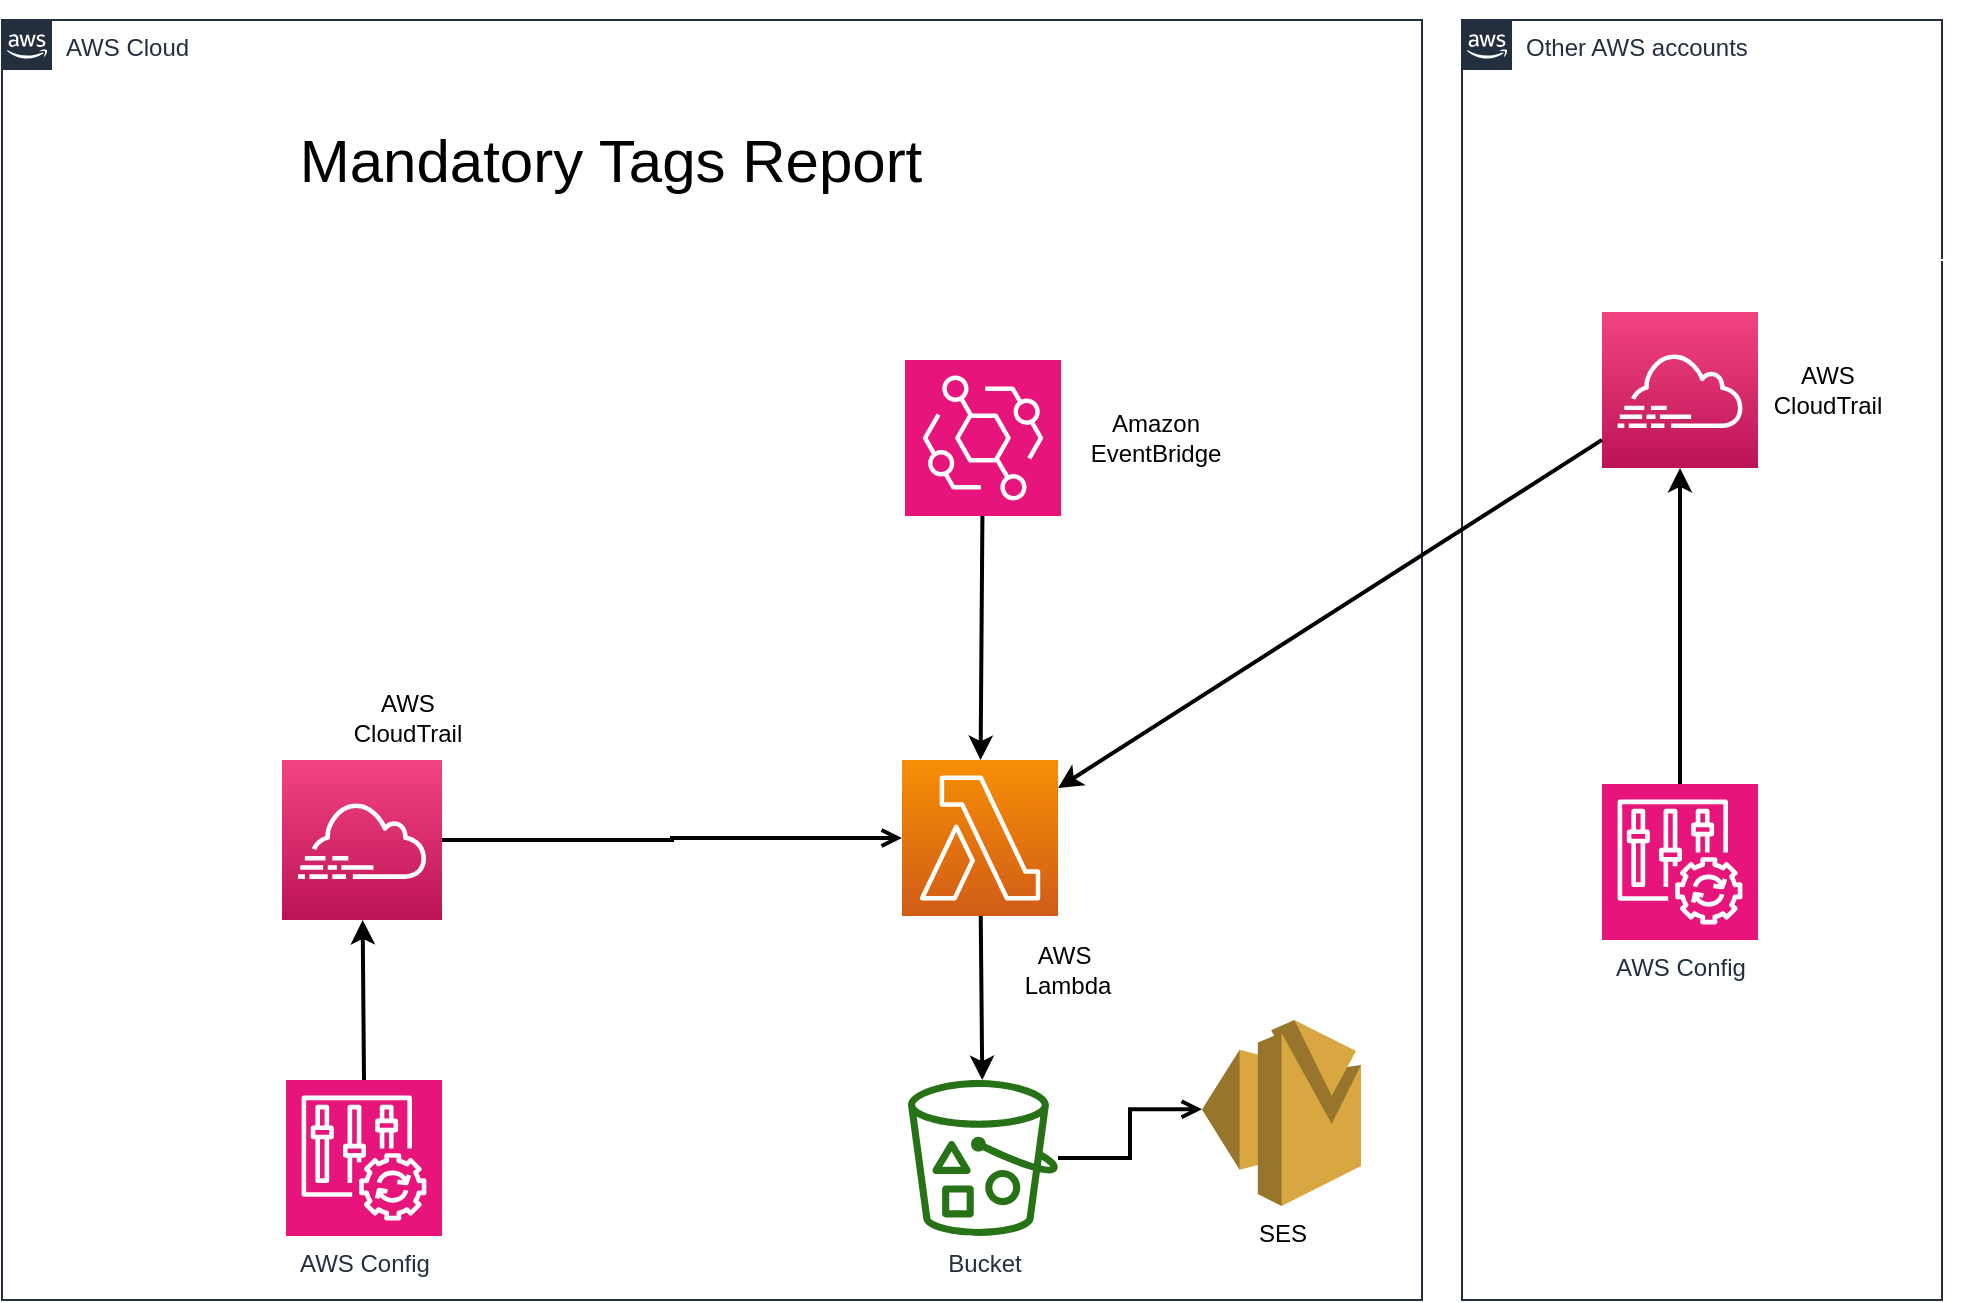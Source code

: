 <mxfile version="22.0.4" type="github">
  <diagram id="Ht1M8jgEwFfnCIfOTk4-" name="Page-1">
    <mxGraphModel dx="1300" dy="750" grid="1" gridSize="10" guides="1" tooltips="1" connect="1" arrows="1" fold="1" page="1" pageScale="1" pageWidth="1169" pageHeight="827" math="0" shadow="0">
      <root>
        <mxCell id="0" />
        <mxCell id="1" parent="0" />
        <mxCell id="UEzPUAAOIrF-is8g5C7q-74" value="AWS Cloud" style="points=[[0,0],[0.25,0],[0.5,0],[0.75,0],[1,0],[1,0.25],[1,0.5],[1,0.75],[1,1],[0.75,1],[0.5,1],[0.25,1],[0,1],[0,0.75],[0,0.5],[0,0.25]];outlineConnect=0;gradientColor=none;html=1;whiteSpace=wrap;fontSize=12;fontStyle=0;shape=mxgraph.aws4.group;grIcon=mxgraph.aws4.group_aws_cloud_alt;strokeColor=#232F3E;fillColor=none;verticalAlign=top;align=left;spacingLeft=30;fontColor=#232F3E;dashed=0;labelBackgroundColor=#ffffff;container=1;pointerEvents=0;collapsible=0;recursiveResize=0;" parent="1" vertex="1">
          <mxGeometry x="70" y="80" width="710" height="640" as="geometry" />
        </mxCell>
        <mxCell id="UEzPUAAOIrF-is8g5C7q-107" value="" style="rounded=0;whiteSpace=wrap;html=1;labelBackgroundColor=none;fillColor=none;dashed=1;container=0;pointerEvents=0;collapsible=0;recursiveResize=0;strokeColor=#FFFFFF;" parent="UEzPUAAOIrF-is8g5C7q-74" vertex="1">
          <mxGeometry x="170" y="60" width="210" height="548" as="geometry" />
        </mxCell>
        <mxCell id="UEzPUAAOIrF-is8g5C7q-77" value="Bucket" style="outlineConnect=0;fontColor=#232F3E;gradientColor=none;fillColor=#277116;strokeColor=none;dashed=0;verticalLabelPosition=bottom;verticalAlign=top;align=center;html=1;fontSize=12;fontStyle=0;aspect=fixed;pointerEvents=1;shape=mxgraph.aws4.bucket_with_objects;labelBackgroundColor=#ffffff;" parent="UEzPUAAOIrF-is8g5C7q-74" vertex="1">
          <mxGeometry x="453" y="530" width="75" height="78" as="geometry" />
        </mxCell>
        <mxCell id="CDJkMPa0L33v7b0JHcLY-19" value="SES" style="outlineConnect=0;dashed=0;verticalLabelPosition=bottom;verticalAlign=top;align=center;html=1;shape=mxgraph.aws3.ses;fillColor=#D9A741;gradientColor=none;" vertex="1" parent="UEzPUAAOIrF-is8g5C7q-74">
          <mxGeometry x="600" y="500" width="79.5" height="93" as="geometry" />
        </mxCell>
        <mxCell id="CDJkMPa0L33v7b0JHcLY-23" value="" style="edgeStyle=orthogonalEdgeStyle;rounded=0;orthogonalLoop=1;jettySize=auto;html=1;endArrow=open;endFill=0;strokeWidth=2;entryX=0;entryY=0.48;entryDx=0;entryDy=0;entryPerimeter=0;" edge="1" parent="UEzPUAAOIrF-is8g5C7q-74" source="UEzPUAAOIrF-is8g5C7q-77" target="CDJkMPa0L33v7b0JHcLY-19">
          <mxGeometry relative="1" as="geometry">
            <mxPoint x="131" y="420" as="sourcePoint" />
            <mxPoint x="460" y="419" as="targetPoint" />
          </mxGeometry>
        </mxCell>
        <mxCell id="UEzPUAAOIrF-is8g5C7q-85" value="" style="outlineConnect=0;fontColor=#232F3E;gradientColor=#F78E04;gradientDirection=north;fillColor=#D05C17;strokeColor=#ffffff;dashed=0;verticalLabelPosition=bottom;verticalAlign=top;align=center;html=1;fontSize=12;fontStyle=0;aspect=fixed;shape=mxgraph.aws4.resourceIcon;resIcon=mxgraph.aws4.lambda;labelBackgroundColor=#ffffff;spacingTop=6;" parent="UEzPUAAOIrF-is8g5C7q-74" vertex="1">
          <mxGeometry x="450" y="370" width="78" height="78" as="geometry" />
        </mxCell>
        <mxCell id="UEzPUAAOIrF-is8g5C7q-92" value="" style="edgeStyle=orthogonalEdgeStyle;rounded=0;orthogonalLoop=1;jettySize=auto;html=1;endArrow=open;endFill=0;strokeWidth=2;" parent="UEzPUAAOIrF-is8g5C7q-74" source="UEzPUAAOIrF-is8g5C7q-79" target="UEzPUAAOIrF-is8g5C7q-85" edge="1">
          <mxGeometry relative="1" as="geometry">
            <mxPoint x="673" y="269" as="targetPoint" />
          </mxGeometry>
        </mxCell>
        <mxCell id="CDJkMPa0L33v7b0JHcLY-26" value="" style="sketch=0;points=[[0,0,0],[0.25,0,0],[0.5,0,0],[0.75,0,0],[1,0,0],[0,1,0],[0.25,1,0],[0.5,1,0],[0.75,1,0],[1,1,0],[0,0.25,0],[0,0.5,0],[0,0.75,0],[1,0.25,0],[1,0.5,0],[1,0.75,0]];outlineConnect=0;fontColor=#232F3E;fillColor=#E7157B;strokeColor=#ffffff;dashed=0;verticalLabelPosition=bottom;verticalAlign=top;align=center;html=1;fontSize=12;fontStyle=0;aspect=fixed;shape=mxgraph.aws4.resourceIcon;resIcon=mxgraph.aws4.eventbridge;" vertex="1" parent="UEzPUAAOIrF-is8g5C7q-74">
          <mxGeometry x="451.5" y="170" width="78" height="78" as="geometry" />
        </mxCell>
        <mxCell id="CDJkMPa0L33v7b0JHcLY-28" value="" style="endArrow=classic;html=1;rounded=0;strokeWidth=2;" edge="1" parent="UEzPUAAOIrF-is8g5C7q-74" source="CDJkMPa0L33v7b0JHcLY-26" target="UEzPUAAOIrF-is8g5C7q-85">
          <mxGeometry width="50" height="50" relative="1" as="geometry">
            <mxPoint x="530" y="450" as="sourcePoint" />
            <mxPoint x="580" y="400" as="targetPoint" />
          </mxGeometry>
        </mxCell>
        <mxCell id="CDJkMPa0L33v7b0JHcLY-29" value="Amazon EventBridge" style="text;html=1;strokeColor=none;fillColor=none;align=center;verticalAlign=middle;whiteSpace=wrap;rounded=0;" vertex="1" parent="UEzPUAAOIrF-is8g5C7q-74">
          <mxGeometry x="534" y="194" width="86" height="30" as="geometry" />
        </mxCell>
        <mxCell id="CDJkMPa0L33v7b0JHcLY-36" value="" style="endArrow=classic;html=1;rounded=0;strokeWidth=2;" edge="1" parent="UEzPUAAOIrF-is8g5C7q-74" source="UEzPUAAOIrF-is8g5C7q-85" target="UEzPUAAOIrF-is8g5C7q-77">
          <mxGeometry width="50" height="50" relative="1" as="geometry">
            <mxPoint x="460" y="440" as="sourcePoint" />
            <mxPoint x="510" y="390" as="targetPoint" />
          </mxGeometry>
        </mxCell>
        <mxCell id="CDJkMPa0L33v7b0JHcLY-37" value="AWS&amp;nbsp;&lt;br&gt;Lambda" style="text;html=1;strokeColor=none;fillColor=none;align=center;verticalAlign=middle;whiteSpace=wrap;rounded=0;" vertex="1" parent="UEzPUAAOIrF-is8g5C7q-74">
          <mxGeometry x="490" y="460" width="86" height="30" as="geometry" />
        </mxCell>
        <mxCell id="UEzPUAAOIrF-is8g5C7q-79" value="&lt;span style=&quot;background-color: rgb(255, 255, 255);&quot;&gt;l&lt;/span&gt;" style="outlineConnect=0;fontColor=#232F3E;gradientColor=#F34482;gradientDirection=north;fillColor=#BC1356;strokeColor=#ffffff;dashed=0;verticalLabelPosition=bottom;verticalAlign=top;align=center;html=1;fontSize=12;fontStyle=0;aspect=fixed;shape=mxgraph.aws4.resourceIcon;resIcon=mxgraph.aws4.cloudtrail;labelBackgroundColor=#ffffff;" parent="UEzPUAAOIrF-is8g5C7q-74" vertex="1">
          <mxGeometry x="140" y="370" width="80" height="80" as="geometry" />
        </mxCell>
        <mxCell id="CDJkMPa0L33v7b0JHcLY-22" value="AWS Config" style="sketch=0;points=[[0,0,0],[0.25,0,0],[0.5,0,0],[0.75,0,0],[1,0,0],[0,1,0],[0.25,1,0],[0.5,1,0],[0.75,1,0],[1,1,0],[0,0.25,0],[0,0.5,0],[0,0.75,0],[1,0.25,0],[1,0.5,0],[1,0.75,0]];points=[[0,0,0],[0.25,0,0],[0.5,0,0],[0.75,0,0],[1,0,0],[0,1,0],[0.25,1,0],[0.5,1,0],[0.75,1,0],[1,1,0],[0,0.25,0],[0,0.5,0],[0,0.75,0],[1,0.25,0],[1,0.5,0],[1,0.75,0]];outlineConnect=0;fontColor=#232F3E;fillColor=#E7157B;strokeColor=#ffffff;dashed=0;verticalLabelPosition=bottom;verticalAlign=top;align=center;html=1;fontSize=12;fontStyle=0;aspect=fixed;shape=mxgraph.aws4.resourceIcon;resIcon=mxgraph.aws4.config;" vertex="1" parent="UEzPUAAOIrF-is8g5C7q-74">
          <mxGeometry x="142" y="530" width="78" height="78" as="geometry" />
        </mxCell>
        <mxCell id="CDJkMPa0L33v7b0JHcLY-25" value="" style="endArrow=classic;html=1;rounded=0;exitX=0.5;exitY=0;exitDx=0;exitDy=0;exitPerimeter=0;strokeWidth=2;" edge="1" parent="UEzPUAAOIrF-is8g5C7q-74" source="CDJkMPa0L33v7b0JHcLY-22" target="UEzPUAAOIrF-is8g5C7q-79">
          <mxGeometry width="50" height="50" relative="1" as="geometry">
            <mxPoint x="710" y="440" as="sourcePoint" />
            <mxPoint x="760" y="390" as="targetPoint" />
          </mxGeometry>
        </mxCell>
        <mxCell id="CDJkMPa0L33v7b0JHcLY-30" value="AWS CloudTrail" style="text;html=1;strokeColor=none;fillColor=none;align=center;verticalAlign=middle;whiteSpace=wrap;rounded=0;" vertex="1" parent="UEzPUAAOIrF-is8g5C7q-74">
          <mxGeometry x="160" y="334" width="86" height="30" as="geometry" />
        </mxCell>
        <mxCell id="CDJkMPa0L33v7b0JHcLY-38" value="&lt;font style=&quot;font-size: 30px;&quot;&gt;Mandatory Tags Report&lt;/font&gt;" style="text;html=1;strokeColor=none;fillColor=none;align=center;verticalAlign=middle;whiteSpace=wrap;rounded=0;" vertex="1" parent="UEzPUAAOIrF-is8g5C7q-74">
          <mxGeometry x="120" y="-10" width="369" height="160" as="geometry" />
        </mxCell>
        <mxCell id="UEzPUAAOIrF-is8g5C7q-75" value="Other AWS accounts" style="points=[[0,0],[0.25,0],[0.5,0],[0.75,0],[1,0],[1,0.25],[1,0.5],[1,0.75],[1,1],[0.75,1],[0.5,1],[0.25,1],[0,1],[0,0.75],[0,0.5],[0,0.25]];outlineConnect=0;gradientColor=none;html=1;whiteSpace=wrap;fontSize=12;fontStyle=0;shape=mxgraph.aws4.group;grIcon=mxgraph.aws4.group_aws_cloud_alt;strokeColor=#232F3E;fillColor=none;verticalAlign=top;align=left;spacingLeft=30;fontColor=#232F3E;dashed=0;labelBackgroundColor=#ffffff;container=1;pointerEvents=0;collapsible=0;recursiveResize=0;" parent="1" vertex="1">
          <mxGeometry x="800" y="80" width="240" height="640" as="geometry" />
        </mxCell>
        <mxCell id="UEzPUAAOIrF-is8g5C7q-108" value="" style="rounded=0;whiteSpace=wrap;html=1;labelBackgroundColor=none;fillColor=none;dashed=1;container=1;pointerEvents=0;collapsible=0;recursiveResize=0;strokeColor=#FFFFFF;" parent="1" vertex="1">
          <mxGeometry x="810" y="200" width="250" height="430" as="geometry" />
        </mxCell>
        <mxCell id="UEzPUAAOIrF-is8g5C7q-84" value="" style="outlineConnect=0;fontColor=#232F3E;gradientColor=#F34482;gradientDirection=north;fillColor=#BC1356;strokeColor=#ffffff;dashed=0;verticalLabelPosition=bottom;verticalAlign=top;align=center;html=1;fontSize=12;fontStyle=0;aspect=fixed;shape=mxgraph.aws4.resourceIcon;resIcon=mxgraph.aws4.cloudtrail;labelBackgroundColor=#ffffff;" parent="UEzPUAAOIrF-is8g5C7q-108" vertex="1">
          <mxGeometry x="60" y="26" width="78" height="78" as="geometry" />
        </mxCell>
        <mxCell id="CDJkMPa0L33v7b0JHcLY-4" value="AWS Config" style="sketch=0;points=[[0,0,0],[0.25,0,0],[0.5,0,0],[0.75,0,0],[1,0,0],[0,1,0],[0.25,1,0],[0.5,1,0],[0.75,1,0],[1,1,0],[0,0.25,0],[0,0.5,0],[0,0.75,0],[1,0.25,0],[1,0.5,0],[1,0.75,0]];points=[[0,0,0],[0.25,0,0],[0.5,0,0],[0.75,0,0],[1,0,0],[0,1,0],[0.25,1,0],[0.5,1,0],[0.75,1,0],[1,1,0],[0,0.25,0],[0,0.5,0],[0,0.75,0],[1,0.25,0],[1,0.5,0],[1,0.75,0]];outlineConnect=0;fontColor=#232F3E;fillColor=#E7157B;strokeColor=#ffffff;dashed=0;verticalLabelPosition=bottom;verticalAlign=top;align=center;html=1;fontSize=12;fontStyle=0;aspect=fixed;shape=mxgraph.aws4.resourceIcon;resIcon=mxgraph.aws4.config;" vertex="1" parent="UEzPUAAOIrF-is8g5C7q-108">
          <mxGeometry x="60" y="262" width="78" height="78" as="geometry" />
        </mxCell>
        <mxCell id="CDJkMPa0L33v7b0JHcLY-8" value="" style="endArrow=classic;html=1;rounded=0;exitX=0.5;exitY=0;exitDx=0;exitDy=0;exitPerimeter=0;strokeWidth=2;" edge="1" parent="UEzPUAAOIrF-is8g5C7q-108" source="CDJkMPa0L33v7b0JHcLY-4" target="UEzPUAAOIrF-is8g5C7q-84">
          <mxGeometry width="50" height="50" relative="1" as="geometry">
            <mxPoint x="-450" y="238" as="sourcePoint" />
            <mxPoint x="-450" y="110" as="targetPoint" />
          </mxGeometry>
        </mxCell>
        <mxCell id="CDJkMPa0L33v7b0JHcLY-33" value="AWS CloudTrail" style="text;html=1;strokeColor=none;fillColor=none;align=center;verticalAlign=middle;whiteSpace=wrap;rounded=0;" vertex="1" parent="UEzPUAAOIrF-is8g5C7q-108">
          <mxGeometry x="130" y="50" width="86" height="30" as="geometry" />
        </mxCell>
        <mxCell id="CDJkMPa0L33v7b0JHcLY-39" value="" style="endArrow=classic;html=1;rounded=0;strokeWidth=2;" edge="1" parent="1" source="UEzPUAAOIrF-is8g5C7q-84" target="UEzPUAAOIrF-is8g5C7q-85">
          <mxGeometry width="50" height="50" relative="1" as="geometry">
            <mxPoint x="740" y="510" as="sourcePoint" />
            <mxPoint x="790" y="460" as="targetPoint" />
          </mxGeometry>
        </mxCell>
      </root>
    </mxGraphModel>
  </diagram>
</mxfile>
